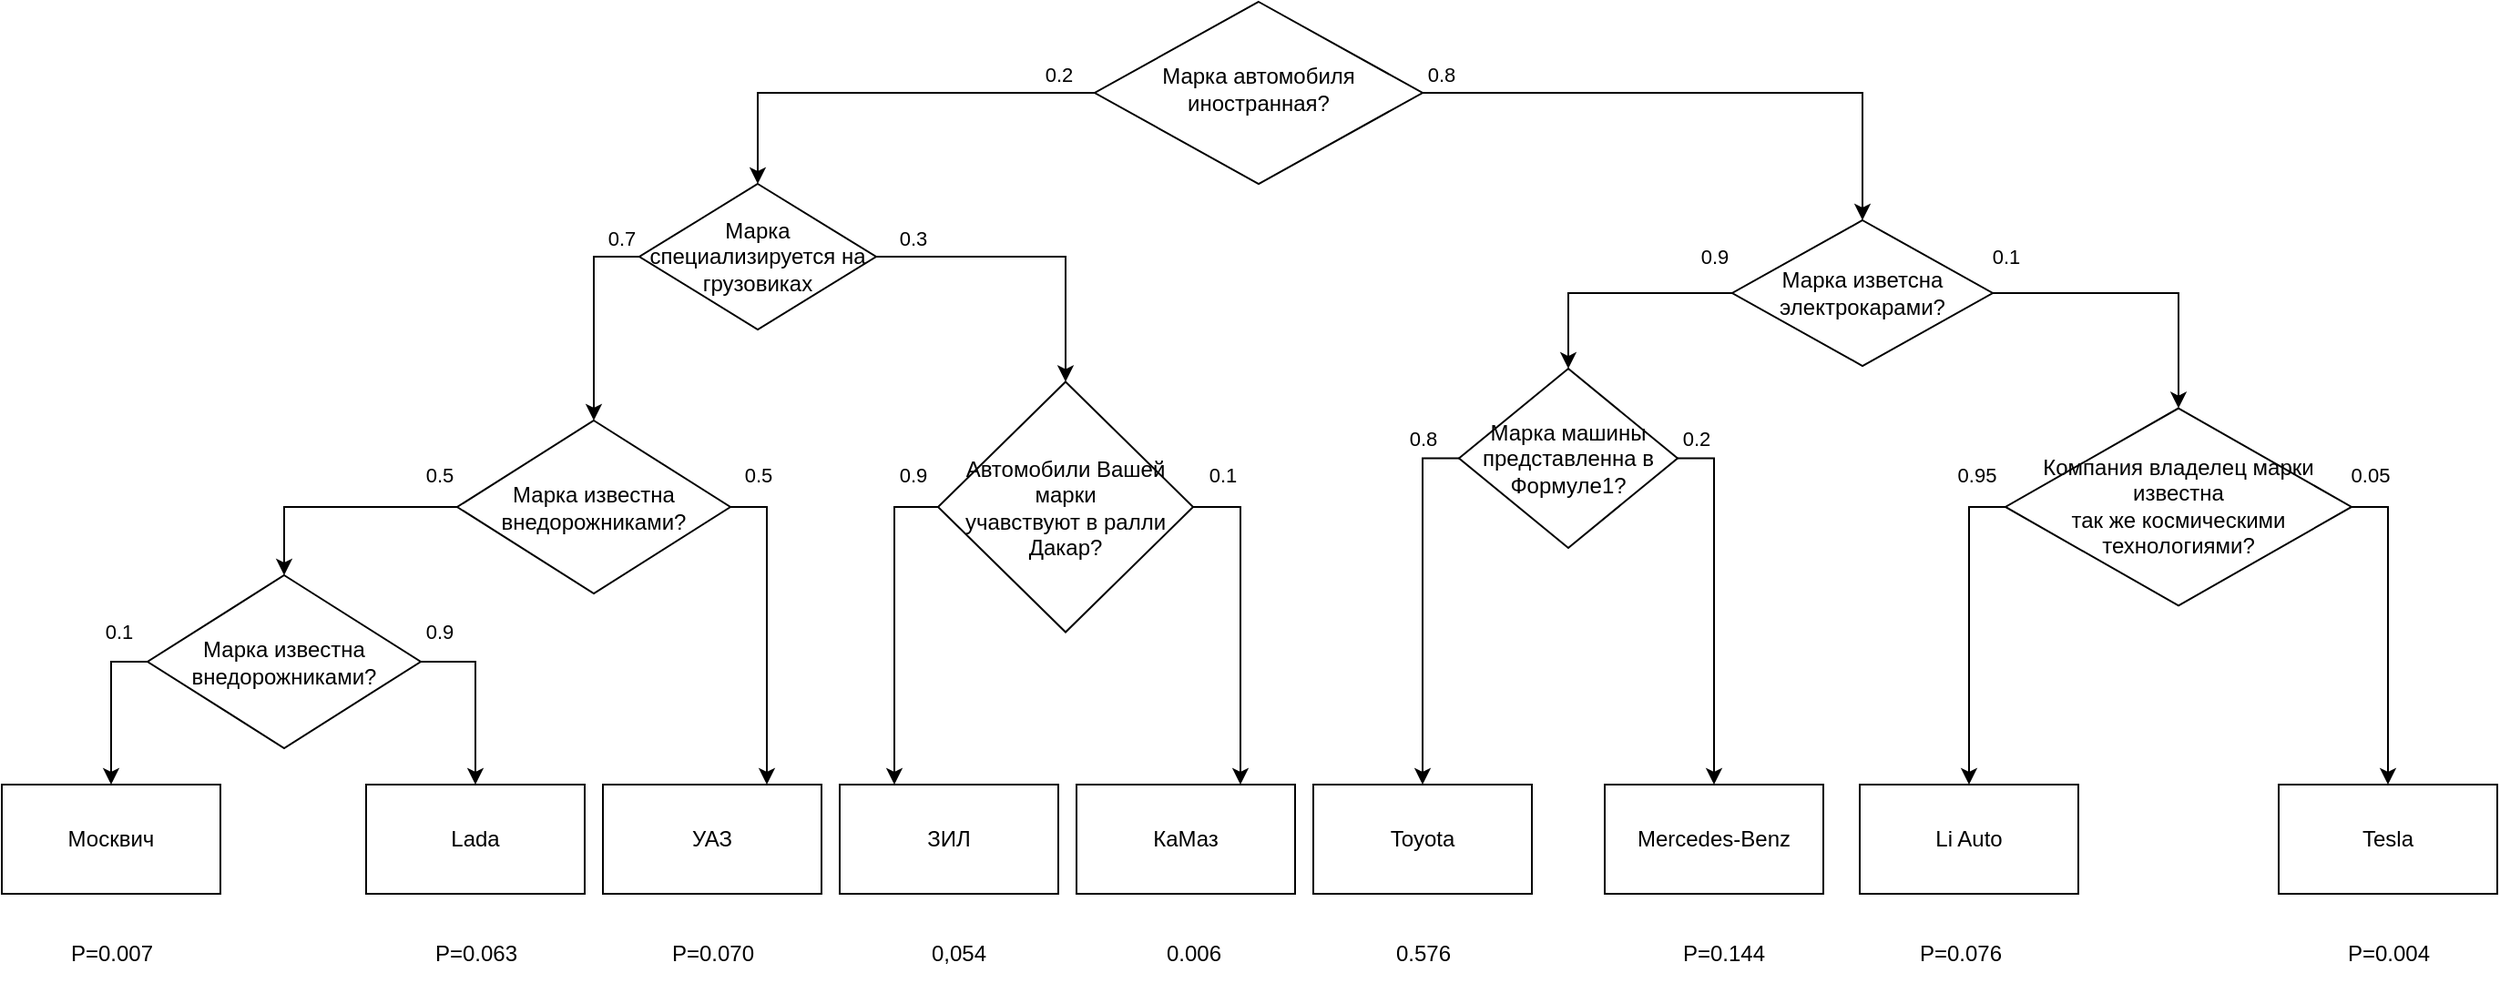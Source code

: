 <mxfile version="22.1.7" type="device">
  <diagram id="C5RBs43oDa-KdzZeNtuy" name="Page-1">
    <mxGraphModel dx="1916" dy="891" grid="1" gridSize="10" guides="1" tooltips="1" connect="1" arrows="1" fold="1" page="1" pageScale="1" pageWidth="827" pageHeight="1169" math="0" shadow="0">
      <root>
        <mxCell id="WIyWlLk6GJQsqaUBKTNV-0" />
        <mxCell id="WIyWlLk6GJQsqaUBKTNV-1" parent="WIyWlLk6GJQsqaUBKTNV-0" />
        <mxCell id="NNj73pJ5o8QrJ1JKOemf-13" style="edgeStyle=orthogonalEdgeStyle;rounded=0;orthogonalLoop=1;jettySize=auto;html=1;exitX=0;exitY=0.5;exitDx=0;exitDy=0;entryX=0.5;entryY=0;entryDx=0;entryDy=0;" parent="WIyWlLk6GJQsqaUBKTNV-1" source="WIyWlLk6GJQsqaUBKTNV-6" target="NNj73pJ5o8QrJ1JKOemf-3" edge="1">
          <mxGeometry relative="1" as="geometry" />
        </mxCell>
        <mxCell id="8p3cYtd0K04irs5CblF0-1" value="0.2" style="edgeLabel;html=1;align=center;verticalAlign=middle;resizable=0;points=[];" vertex="1" connectable="0" parent="NNj73pJ5o8QrJ1JKOemf-13">
          <mxGeometry x="-0.311" y="-1" relative="1" as="geometry">
            <mxPoint x="61" y="-9" as="offset" />
          </mxGeometry>
        </mxCell>
        <mxCell id="NNj73pJ5o8QrJ1JKOemf-14" style="edgeStyle=orthogonalEdgeStyle;rounded=0;orthogonalLoop=1;jettySize=auto;html=1;exitX=1;exitY=0.5;exitDx=0;exitDy=0;entryX=0.5;entryY=0;entryDx=0;entryDy=0;" parent="WIyWlLk6GJQsqaUBKTNV-1" source="WIyWlLk6GJQsqaUBKTNV-6" target="NNj73pJ5o8QrJ1JKOemf-1" edge="1">
          <mxGeometry relative="1" as="geometry" />
        </mxCell>
        <mxCell id="8p3cYtd0K04irs5CblF0-0" value="0.8" style="edgeLabel;html=1;align=center;verticalAlign=middle;resizable=0;points=[];" vertex="1" connectable="0" parent="NNj73pJ5o8QrJ1JKOemf-14">
          <mxGeometry x="-0.422" y="3" relative="1" as="geometry">
            <mxPoint x="-80" y="-7" as="offset" />
          </mxGeometry>
        </mxCell>
        <mxCell id="WIyWlLk6GJQsqaUBKTNV-6" value="Марка автомобиля иностранная?" style="rhombus;whiteSpace=wrap;html=1;shadow=0;fontFamily=Helvetica;fontSize=12;align=center;strokeWidth=1;spacing=6;spacingTop=-4;" parent="WIyWlLk6GJQsqaUBKTNV-1" vertex="1">
          <mxGeometry x="360" y="20" width="180" height="100" as="geometry" />
        </mxCell>
        <mxCell id="NNj73pJ5o8QrJ1JKOemf-18" style="edgeStyle=orthogonalEdgeStyle;rounded=0;orthogonalLoop=1;jettySize=auto;html=1;exitX=1;exitY=0.5;exitDx=0;exitDy=0;" parent="WIyWlLk6GJQsqaUBKTNV-1" source="8p3cYtd0K04irs5CblF0-10" target="NNj73pJ5o8QrJ1JKOemf-7" edge="1">
          <mxGeometry relative="1" as="geometry">
            <mxPoint x="1050" y="272.5" as="sourcePoint" />
          </mxGeometry>
        </mxCell>
        <mxCell id="8p3cYtd0K04irs5CblF0-17" value="0.05" style="edgeLabel;html=1;align=center;verticalAlign=middle;resizable=0;points=[];" vertex="1" connectable="0" parent="NNj73pJ5o8QrJ1JKOemf-18">
          <mxGeometry x="0.246" y="3" relative="1" as="geometry">
            <mxPoint x="-13" y="-105" as="offset" />
          </mxGeometry>
        </mxCell>
        <mxCell id="NNj73pJ5o8QrJ1JKOemf-19" style="edgeStyle=orthogonalEdgeStyle;rounded=0;orthogonalLoop=1;jettySize=auto;html=1;exitX=0;exitY=0.5;exitDx=0;exitDy=0;entryX=0.5;entryY=0;entryDx=0;entryDy=0;" parent="WIyWlLk6GJQsqaUBKTNV-1" source="8p3cYtd0K04irs5CblF0-10" target="NNj73pJ5o8QrJ1JKOemf-10" edge="1">
          <mxGeometry relative="1" as="geometry">
            <mxPoint x="920" y="445" as="targetPoint" />
            <mxPoint x="860" y="272.5" as="sourcePoint" />
          </mxGeometry>
        </mxCell>
        <mxCell id="8p3cYtd0K04irs5CblF0-18" value="0.95" style="edgeLabel;html=1;align=center;verticalAlign=middle;resizable=0;points=[];" vertex="1" connectable="0" parent="NNj73pJ5o8QrJ1JKOemf-19">
          <mxGeometry x="0.165" y="4" relative="1" as="geometry">
            <mxPoint y="-98" as="offset" />
          </mxGeometry>
        </mxCell>
        <mxCell id="NNj73pJ5o8QrJ1JKOemf-15" style="edgeStyle=orthogonalEdgeStyle;rounded=0;orthogonalLoop=1;jettySize=auto;html=1;exitX=1;exitY=0.5;exitDx=0;exitDy=0;entryX=0.5;entryY=0;entryDx=0;entryDy=0;" parent="WIyWlLk6GJQsqaUBKTNV-1" source="NNj73pJ5o8QrJ1JKOemf-1" target="8p3cYtd0K04irs5CblF0-10" edge="1">
          <mxGeometry relative="1" as="geometry" />
        </mxCell>
        <mxCell id="8p3cYtd0K04irs5CblF0-15" value="0.1" style="edgeLabel;html=1;align=center;verticalAlign=middle;resizable=0;points=[];" vertex="1" connectable="0" parent="NNj73pJ5o8QrJ1JKOemf-15">
          <mxGeometry x="-0.468" y="-5" relative="1" as="geometry">
            <mxPoint x="-37" y="-25" as="offset" />
          </mxGeometry>
        </mxCell>
        <mxCell id="NNj73pJ5o8QrJ1JKOemf-26" style="edgeStyle=orthogonalEdgeStyle;rounded=0;orthogonalLoop=1;jettySize=auto;html=1;exitX=0;exitY=0.5;exitDx=0;exitDy=0;entryX=0.5;entryY=0;entryDx=0;entryDy=0;" parent="WIyWlLk6GJQsqaUBKTNV-1" source="NNj73pJ5o8QrJ1JKOemf-1" target="NNj73pJ5o8QrJ1JKOemf-28" edge="1">
          <mxGeometry relative="1" as="geometry">
            <mxPoint x="631.5" y="237.5" as="targetPoint" />
          </mxGeometry>
        </mxCell>
        <mxCell id="8p3cYtd0K04irs5CblF0-16" value="0.9" style="edgeLabel;html=1;align=center;verticalAlign=middle;resizable=0;points=[];" vertex="1" connectable="0" parent="NNj73pJ5o8QrJ1JKOemf-26">
          <mxGeometry x="-0.164" y="-3" relative="1" as="geometry">
            <mxPoint x="45" y="-17" as="offset" />
          </mxGeometry>
        </mxCell>
        <mxCell id="NNj73pJ5o8QrJ1JKOemf-1" value="Марка изветсна электрокарами?" style="rhombus;whiteSpace=wrap;html=1;" parent="WIyWlLk6GJQsqaUBKTNV-1" vertex="1">
          <mxGeometry x="710" y="140" width="143" height="80" as="geometry" />
        </mxCell>
        <mxCell id="NNj73pJ5o8QrJ1JKOemf-16" style="edgeStyle=orthogonalEdgeStyle;rounded=0;orthogonalLoop=1;jettySize=auto;html=1;exitX=1;exitY=0.5;exitDx=0;exitDy=0;entryX=0.75;entryY=0;entryDx=0;entryDy=0;" parent="WIyWlLk6GJQsqaUBKTNV-1" source="NNj73pJ5o8QrJ1JKOemf-2" target="NNj73pJ5o8QrJ1JKOemf-9" edge="1">
          <mxGeometry relative="1" as="geometry" />
        </mxCell>
        <mxCell id="8p3cYtd0K04irs5CblF0-13" value="0.1" style="edgeLabel;html=1;align=center;verticalAlign=middle;resizable=0;points=[];" vertex="1" connectable="0" parent="NNj73pJ5o8QrJ1JKOemf-16">
          <mxGeometry x="0.227" y="1" relative="1" as="geometry">
            <mxPoint x="-11" y="-101" as="offset" />
          </mxGeometry>
        </mxCell>
        <mxCell id="NNj73pJ5o8QrJ1JKOemf-17" style="edgeStyle=orthogonalEdgeStyle;rounded=0;orthogonalLoop=1;jettySize=auto;html=1;exitX=0;exitY=0.5;exitDx=0;exitDy=0;entryX=0.25;entryY=0;entryDx=0;entryDy=0;" parent="WIyWlLk6GJQsqaUBKTNV-1" source="NNj73pJ5o8QrJ1JKOemf-2" target="NNj73pJ5o8QrJ1JKOemf-5" edge="1">
          <mxGeometry relative="1" as="geometry" />
        </mxCell>
        <mxCell id="8p3cYtd0K04irs5CblF0-14" value="0.9" style="edgeLabel;html=1;align=center;verticalAlign=middle;resizable=0;points=[];" vertex="1" connectable="0" parent="NNj73pJ5o8QrJ1JKOemf-17">
          <mxGeometry x="0.173" y="-1" relative="1" as="geometry">
            <mxPoint x="11" y="-97" as="offset" />
          </mxGeometry>
        </mxCell>
        <mxCell id="NNj73pJ5o8QrJ1JKOemf-2" value="Автомобили Вашей марки&lt;br&gt;учавствуют в ралли Дакар?" style="rhombus;whiteSpace=wrap;html=1;" parent="WIyWlLk6GJQsqaUBKTNV-1" vertex="1">
          <mxGeometry x="274" y="228.75" width="140" height="137.5" as="geometry" />
        </mxCell>
        <mxCell id="NNj73pJ5o8QrJ1JKOemf-11" style="edgeStyle=orthogonalEdgeStyle;rounded=0;orthogonalLoop=1;jettySize=auto;html=1;exitX=0;exitY=0.5;exitDx=0;exitDy=0;entryX=0.5;entryY=0;entryDx=0;entryDy=0;" parent="WIyWlLk6GJQsqaUBKTNV-1" source="NNj73pJ5o8QrJ1JKOemf-3" target="NNj73pJ5o8QrJ1JKOemf-27" edge="1">
          <mxGeometry relative="1" as="geometry">
            <mxPoint x="24" y="220" as="targetPoint" />
          </mxGeometry>
        </mxCell>
        <mxCell id="8p3cYtd0K04irs5CblF0-3" value="0.7" style="edgeLabel;html=1;align=center;verticalAlign=middle;resizable=0;points=[];" vertex="1" connectable="0" parent="NNj73pJ5o8QrJ1JKOemf-11">
          <mxGeometry x="-0.287" y="-3" relative="1" as="geometry">
            <mxPoint x="18" y="-26" as="offset" />
          </mxGeometry>
        </mxCell>
        <mxCell id="NNj73pJ5o8QrJ1JKOemf-12" style="edgeStyle=orthogonalEdgeStyle;rounded=0;orthogonalLoop=1;jettySize=auto;html=1;exitX=1;exitY=0.5;exitDx=0;exitDy=0;entryX=0.5;entryY=0;entryDx=0;entryDy=0;" parent="WIyWlLk6GJQsqaUBKTNV-1" source="NNj73pJ5o8QrJ1JKOemf-3" target="NNj73pJ5o8QrJ1JKOemf-2" edge="1">
          <mxGeometry relative="1" as="geometry" />
        </mxCell>
        <mxCell id="8p3cYtd0K04irs5CblF0-2" value="0.3" style="edgeLabel;html=1;align=center;verticalAlign=middle;resizable=0;points=[];" vertex="1" connectable="0" parent="NNj73pJ5o8QrJ1JKOemf-12">
          <mxGeometry x="-0.525" y="-3" relative="1" as="geometry">
            <mxPoint x="-21" y="-13" as="offset" />
          </mxGeometry>
        </mxCell>
        <mxCell id="NNj73pJ5o8QrJ1JKOemf-3" value="Марка специализируется на грузовиках" style="rhombus;whiteSpace=wrap;html=1;" parent="WIyWlLk6GJQsqaUBKTNV-1" vertex="1">
          <mxGeometry x="110" y="120" width="130" height="80" as="geometry" />
        </mxCell>
        <mxCell id="NNj73pJ5o8QrJ1JKOemf-5" value="ЗИЛ" style="rounded=0;whiteSpace=wrap;html=1;" parent="WIyWlLk6GJQsqaUBKTNV-1" vertex="1">
          <mxGeometry x="220" y="450" width="120" height="60" as="geometry" />
        </mxCell>
        <mxCell id="NNj73pJ5o8QrJ1JKOemf-7" value="Tesla" style="rounded=0;whiteSpace=wrap;html=1;" parent="WIyWlLk6GJQsqaUBKTNV-1" vertex="1">
          <mxGeometry x="1010" y="450" width="120" height="60" as="geometry" />
        </mxCell>
        <mxCell id="NNj73pJ5o8QrJ1JKOemf-9" value="КаМаз" style="rounded=0;whiteSpace=wrap;html=1;" parent="WIyWlLk6GJQsqaUBKTNV-1" vertex="1">
          <mxGeometry x="350" y="450" width="120" height="60" as="geometry" />
        </mxCell>
        <mxCell id="NNj73pJ5o8QrJ1JKOemf-10" value="Li Auto" style="rounded=0;whiteSpace=wrap;html=1;" parent="WIyWlLk6GJQsqaUBKTNV-1" vertex="1">
          <mxGeometry x="780" y="450" width="120" height="60" as="geometry" />
        </mxCell>
        <mxCell id="NNj73pJ5o8QrJ1JKOemf-35" style="edgeStyle=orthogonalEdgeStyle;rounded=0;orthogonalLoop=1;jettySize=auto;html=1;exitX=1;exitY=0.5;exitDx=0;exitDy=0;entryX=0.75;entryY=0;entryDx=0;entryDy=0;" parent="WIyWlLk6GJQsqaUBKTNV-1" source="NNj73pJ5o8QrJ1JKOemf-27" target="NNj73pJ5o8QrJ1JKOemf-36" edge="1">
          <mxGeometry relative="1" as="geometry">
            <mxPoint x="80" y="460" as="targetPoint" />
          </mxGeometry>
        </mxCell>
        <mxCell id="8p3cYtd0K04irs5CblF0-5" value="0.5" style="edgeLabel;html=1;align=center;verticalAlign=middle;resizable=0;points=[];" vertex="1" connectable="0" parent="NNj73pJ5o8QrJ1JKOemf-35">
          <mxGeometry x="0.072" relative="1" as="geometry">
            <mxPoint x="-5" y="-90" as="offset" />
          </mxGeometry>
        </mxCell>
        <mxCell id="NNj73pJ5o8QrJ1JKOemf-38" style="edgeStyle=orthogonalEdgeStyle;rounded=0;orthogonalLoop=1;jettySize=auto;html=1;exitX=0;exitY=0.5;exitDx=0;exitDy=0;entryX=0.5;entryY=0;entryDx=0;entryDy=0;" parent="WIyWlLk6GJQsqaUBKTNV-1" source="NNj73pJ5o8QrJ1JKOemf-27" target="8p3cYtd0K04irs5CblF0-6" edge="1">
          <mxGeometry relative="1" as="geometry" />
        </mxCell>
        <mxCell id="8p3cYtd0K04irs5CblF0-4" value="0.5" style="edgeLabel;html=1;align=center;verticalAlign=middle;resizable=0;points=[];" vertex="1" connectable="0" parent="NNj73pJ5o8QrJ1JKOemf-38">
          <mxGeometry x="-0.043" y="4" relative="1" as="geometry">
            <mxPoint x="53" y="-22" as="offset" />
          </mxGeometry>
        </mxCell>
        <mxCell id="NNj73pJ5o8QrJ1JKOemf-27" value="Марка известна внедорожниками?" style="rhombus;whiteSpace=wrap;html=1;" parent="WIyWlLk6GJQsqaUBKTNV-1" vertex="1">
          <mxGeometry x="10" y="250" width="150" height="95" as="geometry" />
        </mxCell>
        <mxCell id="NNj73pJ5o8QrJ1JKOemf-31" style="edgeStyle=orthogonalEdgeStyle;rounded=0;orthogonalLoop=1;jettySize=auto;html=1;exitX=1;exitY=0.5;exitDx=0;exitDy=0;entryX=0.5;entryY=0;entryDx=0;entryDy=0;" parent="WIyWlLk6GJQsqaUBKTNV-1" source="NNj73pJ5o8QrJ1JKOemf-28" target="NNj73pJ5o8QrJ1JKOemf-29" edge="1">
          <mxGeometry relative="1" as="geometry" />
        </mxCell>
        <mxCell id="8p3cYtd0K04irs5CblF0-19" value="0.2" style="edgeLabel;html=1;align=center;verticalAlign=middle;resizable=0;points=[];" vertex="1" connectable="0" parent="NNj73pJ5o8QrJ1JKOemf-31">
          <mxGeometry x="0.207" y="-3" relative="1" as="geometry">
            <mxPoint x="-7" y="-111" as="offset" />
          </mxGeometry>
        </mxCell>
        <mxCell id="NNj73pJ5o8QrJ1JKOemf-32" style="edgeStyle=orthogonalEdgeStyle;rounded=0;orthogonalLoop=1;jettySize=auto;html=1;exitX=0;exitY=0.5;exitDx=0;exitDy=0;entryX=0.5;entryY=0;entryDx=0;entryDy=0;" parent="WIyWlLk6GJQsqaUBKTNV-1" source="NNj73pJ5o8QrJ1JKOemf-28" target="NNj73pJ5o8QrJ1JKOemf-30" edge="1">
          <mxGeometry relative="1" as="geometry" />
        </mxCell>
        <mxCell id="8p3cYtd0K04irs5CblF0-20" value="0.8" style="edgeLabel;html=1;align=center;verticalAlign=middle;resizable=0;points=[];" vertex="1" connectable="0" parent="NNj73pJ5o8QrJ1JKOemf-32">
          <mxGeometry x="0.207" y="-1" relative="1" as="geometry">
            <mxPoint x="1" y="-111" as="offset" />
          </mxGeometry>
        </mxCell>
        <mxCell id="NNj73pJ5o8QrJ1JKOemf-28" value="Марка машины представленна в Формуле1?" style="rhombus;whiteSpace=wrap;html=1;" parent="WIyWlLk6GJQsqaUBKTNV-1" vertex="1">
          <mxGeometry x="560" y="221.53" width="120" height="98.47" as="geometry" />
        </mxCell>
        <mxCell id="NNj73pJ5o8QrJ1JKOemf-29" value="Mercedes-Benz" style="rounded=0;whiteSpace=wrap;html=1;" parent="WIyWlLk6GJQsqaUBKTNV-1" vertex="1">
          <mxGeometry x="640" y="450" width="120" height="60" as="geometry" />
        </mxCell>
        <mxCell id="NNj73pJ5o8QrJ1JKOemf-30" value="Toyota" style="rounded=0;whiteSpace=wrap;html=1;" parent="WIyWlLk6GJQsqaUBKTNV-1" vertex="1">
          <mxGeometry x="480" y="450" width="120" height="60" as="geometry" />
        </mxCell>
        <mxCell id="NNj73pJ5o8QrJ1JKOemf-36" value="УАЗ" style="rounded=0;whiteSpace=wrap;html=1;" parent="WIyWlLk6GJQsqaUBKTNV-1" vertex="1">
          <mxGeometry x="90" y="450" width="120" height="60" as="geometry" />
        </mxCell>
        <mxCell id="NNj73pJ5o8QrJ1JKOemf-37" value="Lada" style="rounded=0;whiteSpace=wrap;html=1;" parent="WIyWlLk6GJQsqaUBKTNV-1" vertex="1">
          <mxGeometry x="-40" y="450" width="120" height="60" as="geometry" />
        </mxCell>
        <mxCell id="8p3cYtd0K04irs5CblF0-8" style="edgeStyle=orthogonalEdgeStyle;rounded=0;orthogonalLoop=1;jettySize=auto;html=1;exitX=1;exitY=0.5;exitDx=0;exitDy=0;entryX=0.5;entryY=0;entryDx=0;entryDy=0;" edge="1" parent="WIyWlLk6GJQsqaUBKTNV-1" source="8p3cYtd0K04irs5CblF0-6" target="NNj73pJ5o8QrJ1JKOemf-37">
          <mxGeometry relative="1" as="geometry" />
        </mxCell>
        <mxCell id="8p3cYtd0K04irs5CblF0-11" value="0.9" style="edgeLabel;html=1;align=center;verticalAlign=middle;resizable=0;points=[];" vertex="1" connectable="0" parent="8p3cYtd0K04irs5CblF0-8">
          <mxGeometry x="-0.005" y="-2" relative="1" as="geometry">
            <mxPoint x="-18" y="-35" as="offset" />
          </mxGeometry>
        </mxCell>
        <mxCell id="8p3cYtd0K04irs5CblF0-9" style="edgeStyle=orthogonalEdgeStyle;rounded=0;orthogonalLoop=1;jettySize=auto;html=1;exitX=0;exitY=0.5;exitDx=0;exitDy=0;entryX=0.5;entryY=0;entryDx=0;entryDy=0;" edge="1" parent="WIyWlLk6GJQsqaUBKTNV-1" source="8p3cYtd0K04irs5CblF0-6" target="8p3cYtd0K04irs5CblF0-7">
          <mxGeometry relative="1" as="geometry" />
        </mxCell>
        <mxCell id="8p3cYtd0K04irs5CblF0-12" value="0.1" style="edgeLabel;html=1;align=center;verticalAlign=middle;resizable=0;points=[];" vertex="1" connectable="0" parent="8p3cYtd0K04irs5CblF0-9">
          <mxGeometry x="0.086" y="4" relative="1" as="geometry">
            <mxPoint y="-44" as="offset" />
          </mxGeometry>
        </mxCell>
        <mxCell id="8p3cYtd0K04irs5CblF0-6" value="Марка известна внедорожниками?" style="rhombus;whiteSpace=wrap;html=1;" vertex="1" parent="WIyWlLk6GJQsqaUBKTNV-1">
          <mxGeometry x="-160" y="335" width="150" height="95" as="geometry" />
        </mxCell>
        <mxCell id="8p3cYtd0K04irs5CblF0-7" value="Москвич" style="rounded=0;whiteSpace=wrap;html=1;" vertex="1" parent="WIyWlLk6GJQsqaUBKTNV-1">
          <mxGeometry x="-240" y="450" width="120" height="60" as="geometry" />
        </mxCell>
        <mxCell id="8p3cYtd0K04irs5CblF0-10" value="&lt;div style=&quot;border-color: var(--border-color);&quot;&gt;Компания владелец марки известна&lt;/div&gt;&lt;div style=&quot;border-color: var(--border-color);&quot;&gt;&lt;span style=&quot;border-color: var(--border-color); background-color: initial;&quot;&gt;так же космическими технологиями?&lt;/span&gt;&lt;/div&gt;" style="rhombus;whiteSpace=wrap;html=1;" vertex="1" parent="WIyWlLk6GJQsqaUBKTNV-1">
          <mxGeometry x="860" y="243.26" width="190" height="108.47" as="geometry" />
        </mxCell>
        <mxCell id="8p3cYtd0K04irs5CblF0-21" value="P=0.004" style="text;html=1;align=center;verticalAlign=middle;resizable=0;points=[];autosize=1;strokeColor=none;fillColor=none;" vertex="1" parent="WIyWlLk6GJQsqaUBKTNV-1">
          <mxGeometry x="1035" y="528" width="70" height="30" as="geometry" />
        </mxCell>
        <mxCell id="8p3cYtd0K04irs5CblF0-22" value="P=0.076" style="text;html=1;align=center;verticalAlign=middle;resizable=0;points=[];autosize=1;strokeColor=none;fillColor=none;" vertex="1" parent="WIyWlLk6GJQsqaUBKTNV-1">
          <mxGeometry x="800" y="528" width="70" height="30" as="geometry" />
        </mxCell>
        <mxCell id="8p3cYtd0K04irs5CblF0-23" value="P=0.144" style="text;html=1;align=center;verticalAlign=middle;resizable=0;points=[];autosize=1;strokeColor=none;fillColor=none;" vertex="1" parent="WIyWlLk6GJQsqaUBKTNV-1">
          <mxGeometry x="670" y="528" width="70" height="30" as="geometry" />
        </mxCell>
        <mxCell id="8p3cYtd0K04irs5CblF0-24" value="0.576" style="text;html=1;align=center;verticalAlign=middle;resizable=0;points=[];autosize=1;strokeColor=none;fillColor=none;" vertex="1" parent="WIyWlLk6GJQsqaUBKTNV-1">
          <mxGeometry x="515" y="528" width="50" height="30" as="geometry" />
        </mxCell>
        <mxCell id="8p3cYtd0K04irs5CblF0-25" value="0.006" style="text;html=1;align=center;verticalAlign=middle;resizable=0;points=[];autosize=1;strokeColor=none;fillColor=none;" vertex="1" parent="WIyWlLk6GJQsqaUBKTNV-1">
          <mxGeometry x="388.5" y="528" width="50" height="30" as="geometry" />
        </mxCell>
        <mxCell id="8p3cYtd0K04irs5CblF0-26" value="0,054" style="text;html=1;align=center;verticalAlign=middle;resizable=0;points=[];autosize=1;strokeColor=none;fillColor=none;" vertex="1" parent="WIyWlLk6GJQsqaUBKTNV-1">
          <mxGeometry x="260" y="528" width="50" height="30" as="geometry" />
        </mxCell>
        <mxCell id="8p3cYtd0K04irs5CblF0-27" value="P=0.070" style="text;html=1;align=center;verticalAlign=middle;resizable=0;points=[];autosize=1;strokeColor=none;fillColor=none;" vertex="1" parent="WIyWlLk6GJQsqaUBKTNV-1">
          <mxGeometry x="115" y="528" width="70" height="30" as="geometry" />
        </mxCell>
        <mxCell id="8p3cYtd0K04irs5CblF0-28" value="P=0.063" style="text;html=1;align=center;verticalAlign=middle;resizable=0;points=[];autosize=1;strokeColor=none;fillColor=none;" vertex="1" parent="WIyWlLk6GJQsqaUBKTNV-1">
          <mxGeometry x="-15" y="528" width="70" height="30" as="geometry" />
        </mxCell>
        <mxCell id="8p3cYtd0K04irs5CblF0-29" value="P=0.007" style="text;html=1;align=center;verticalAlign=middle;resizable=0;points=[];autosize=1;strokeColor=none;fillColor=none;" vertex="1" parent="WIyWlLk6GJQsqaUBKTNV-1">
          <mxGeometry x="-215" y="528" width="70" height="30" as="geometry" />
        </mxCell>
      </root>
    </mxGraphModel>
  </diagram>
</mxfile>
